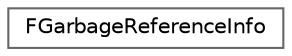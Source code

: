 digraph "Graphical Class Hierarchy"
{
 // INTERACTIVE_SVG=YES
 // LATEX_PDF_SIZE
  bgcolor="transparent";
  edge [fontname=Helvetica,fontsize=10,labelfontname=Helvetica,labelfontsize=10];
  node [fontname=Helvetica,fontsize=10,shape=box,height=0.2,width=0.4];
  rankdir="LR";
  Node0 [id="Node000000",label="FGarbageReferenceInfo",height=0.2,width=0.4,color="grey40", fillcolor="white", style="filled",URL="$d5/dfd/structFGarbageReferenceInfo.html",tooltip="Information about references to objects marked as Garbage that's gather by the Garbage Collector."];
}
